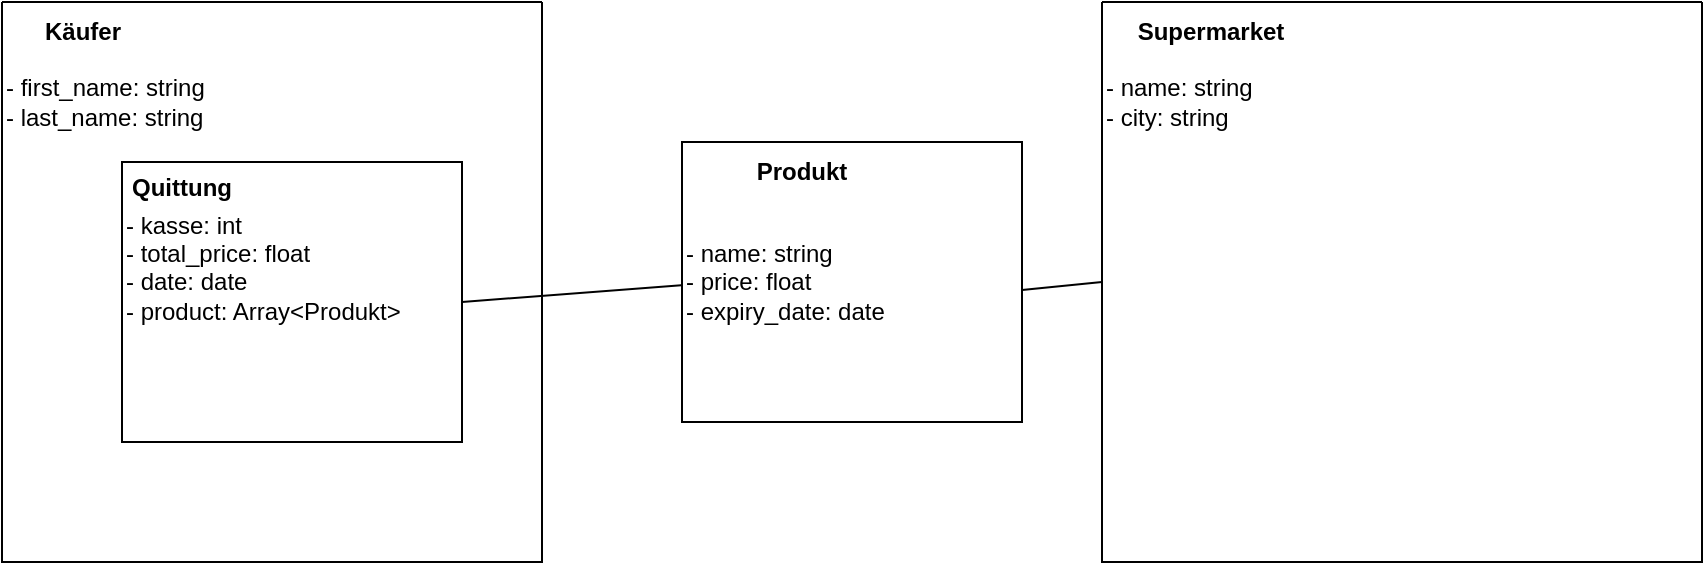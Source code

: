 <mxfile version="24.6.2" type="device">
  <diagram name="Page-1" id="iTaQtTZjZEj62ZMDOqDl">
    <mxGraphModel dx="1290" dy="618" grid="1" gridSize="10" guides="1" tooltips="1" connect="1" arrows="1" fold="1" page="1" pageScale="1" pageWidth="827" pageHeight="1169" math="0" shadow="0">
      <root>
        <mxCell id="0" />
        <mxCell id="1" parent="0" />
        <mxCell id="Eih3f-ujmt084IeLS2Tt-2" value="" style="swimlane;startSize=0;" vertex="1" parent="1">
          <mxGeometry x="120" y="710" width="270" height="280" as="geometry" />
        </mxCell>
        <mxCell id="Eih3f-ujmt084IeLS2Tt-3" value="" style="whiteSpace=wrap;html=1;" vertex="1" parent="Eih3f-ujmt084IeLS2Tt-2">
          <mxGeometry x="60" y="80" width="170" height="140" as="geometry" />
        </mxCell>
        <mxCell id="Eih3f-ujmt084IeLS2Tt-4" value="&lt;b&gt;Quittung&lt;/b&gt;" style="text;html=1;align=center;verticalAlign=middle;whiteSpace=wrap;rounded=0;" vertex="1" parent="Eih3f-ujmt084IeLS2Tt-2">
          <mxGeometry x="60" y="78" width="60" height="30" as="geometry" />
        </mxCell>
        <mxCell id="Eih3f-ujmt084IeLS2Tt-5" value="- kasse: int&lt;br&gt;&lt;div&gt;&lt;span style=&quot;background-color: initial;&quot;&gt;- total_price: float&lt;/span&gt;&lt;/div&gt;&lt;div&gt;- date: date&lt;/div&gt;&lt;div&gt;&lt;span style=&quot;background-color: initial;&quot;&gt;- product: Array&amp;lt;Produkt&amp;gt;&lt;br&gt;&lt;/span&gt;&lt;br&gt;&lt;/div&gt;" style="text;html=1;align=left;verticalAlign=middle;resizable=0;points=[];autosize=1;strokeColor=none;fillColor=none;" vertex="1" parent="Eih3f-ujmt084IeLS2Tt-2">
          <mxGeometry x="60" y="95" width="160" height="90" as="geometry" />
        </mxCell>
        <mxCell id="Eih3f-ujmt084IeLS2Tt-6" value="&lt;span style=&quot;&quot;&gt;- first_name: string&lt;/span&gt;&lt;div&gt;&lt;span style=&quot;&quot;&gt;- last_name: string&lt;/span&gt;&lt;/div&gt;" style="text;html=1;align=left;verticalAlign=middle;resizable=0;points=[];autosize=1;strokeColor=none;fillColor=none;" vertex="1" parent="Eih3f-ujmt084IeLS2Tt-2">
          <mxGeometry y="30" width="120" height="40" as="geometry" />
        </mxCell>
        <mxCell id="Eih3f-ujmt084IeLS2Tt-7" value="&lt;b&gt;Käufer&lt;/b&gt;" style="text;html=1;align=center;verticalAlign=middle;resizable=0;points=[];autosize=1;strokeColor=none;fillColor=none;" vertex="1" parent="Eih3f-ujmt084IeLS2Tt-2">
          <mxGeometry x="10" width="60" height="30" as="geometry" />
        </mxCell>
        <mxCell id="Eih3f-ujmt084IeLS2Tt-8" value="" style="whiteSpace=wrap;html=1;" vertex="1" parent="1">
          <mxGeometry x="460" y="780" width="170" height="140" as="geometry" />
        </mxCell>
        <mxCell id="Eih3f-ujmt084IeLS2Tt-9" value="&lt;b&gt;Produkt&lt;/b&gt;" style="text;html=1;align=center;verticalAlign=middle;whiteSpace=wrap;rounded=0;" vertex="1" parent="1">
          <mxGeometry x="460" y="780" width="120" height="30" as="geometry" />
        </mxCell>
        <mxCell id="Eih3f-ujmt084IeLS2Tt-10" value="&lt;div&gt;- name: string&lt;br&gt;&lt;div&gt;&lt;span style=&quot;background-color: initial;&quot;&gt;- price: float&lt;/span&gt;&lt;/div&gt;&lt;div&gt;- expiry_date: date&lt;span style=&quot;background-color: initial;&quot;&gt;&lt;br&gt;&lt;/span&gt;&lt;/div&gt;&lt;/div&gt;" style="text;html=1;align=left;verticalAlign=middle;resizable=0;points=[];autosize=1;strokeColor=none;fillColor=none;" vertex="1" parent="1">
          <mxGeometry x="460" y="820" width="120" height="60" as="geometry" />
        </mxCell>
        <mxCell id="Eih3f-ujmt084IeLS2Tt-11" value="" style="swimlane;startSize=0;" vertex="1" parent="1">
          <mxGeometry x="670" y="710" width="300" height="280" as="geometry" />
        </mxCell>
        <mxCell id="Eih3f-ujmt084IeLS2Tt-12" value="&lt;span style=&quot;&quot;&gt;- name: string&lt;/span&gt;&lt;div&gt;&lt;span style=&quot;&quot;&gt;- city: string&lt;/span&gt;&lt;/div&gt;" style="text;html=1;align=left;verticalAlign=middle;resizable=0;points=[];autosize=1;strokeColor=none;fillColor=none;" vertex="1" parent="Eih3f-ujmt084IeLS2Tt-11">
          <mxGeometry y="30" width="100" height="40" as="geometry" />
        </mxCell>
        <mxCell id="Eih3f-ujmt084IeLS2Tt-13" value="&lt;b&gt;Supermarket&lt;/b&gt;" style="text;html=1;align=center;verticalAlign=middle;resizable=0;points=[];autosize=1;strokeColor=none;fillColor=none;" vertex="1" parent="Eih3f-ujmt084IeLS2Tt-11">
          <mxGeometry x="4" width="100" height="30" as="geometry" />
        </mxCell>
        <mxCell id="Eih3f-ujmt084IeLS2Tt-14" value="" style="endArrow=none;html=1;rounded=0;exitX=1;exitY=0.5;exitDx=0;exitDy=0;entryX=0;entryY=0.5;entryDx=0;entryDy=0;" edge="1" parent="Eih3f-ujmt084IeLS2Tt-11" target="Eih3f-ujmt084IeLS2Tt-11">
          <mxGeometry width="50" height="50" relative="1" as="geometry">
            <mxPoint x="-40" y="144" as="sourcePoint" />
            <mxPoint x="70" y="136" as="targetPoint" />
          </mxGeometry>
        </mxCell>
        <mxCell id="Eih3f-ujmt084IeLS2Tt-15" value="" style="endArrow=none;html=1;rounded=0;exitX=1;exitY=0.5;exitDx=0;exitDy=0;entryX=-0.003;entryY=0.528;entryDx=0;entryDy=0;entryPerimeter=0;" edge="1" parent="1" source="Eih3f-ujmt084IeLS2Tt-3" target="Eih3f-ujmt084IeLS2Tt-10">
          <mxGeometry width="50" height="50" relative="1" as="geometry">
            <mxPoint x="410" y="800" as="sourcePoint" />
            <mxPoint x="460" y="750" as="targetPoint" />
          </mxGeometry>
        </mxCell>
      </root>
    </mxGraphModel>
  </diagram>
</mxfile>
